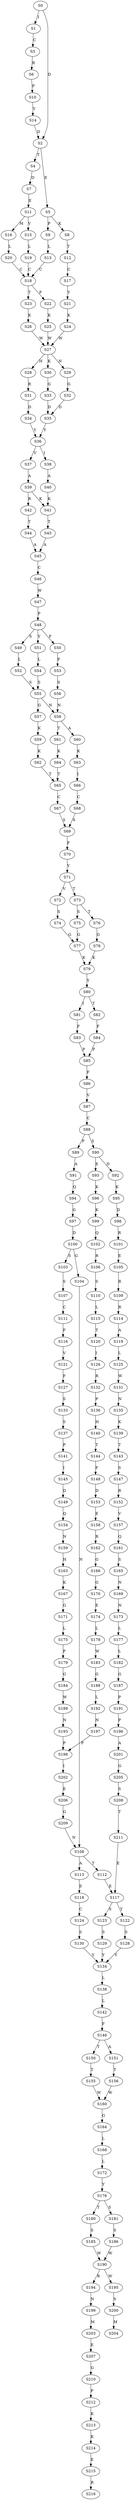 strict digraph  {
	S0 -> S1 [ label = I ];
	S0 -> S2 [ label = D ];
	S1 -> S3 [ label = C ];
	S2 -> S4 [ label = T ];
	S2 -> S5 [ label = E ];
	S3 -> S6 [ label = R ];
	S4 -> S7 [ label = D ];
	S5 -> S8 [ label = K ];
	S5 -> S9 [ label = P ];
	S6 -> S10 [ label = P ];
	S7 -> S11 [ label = E ];
	S8 -> S12 [ label = T ];
	S9 -> S13 [ label = L ];
	S10 -> S14 [ label = Y ];
	S11 -> S15 [ label = V ];
	S11 -> S16 [ label = M ];
	S12 -> S17 [ label = C ];
	S13 -> S18 [ label = C ];
	S14 -> S2 [ label = D ];
	S15 -> S19 [ label = L ];
	S16 -> S20 [ label = L ];
	S17 -> S21 [ label = Y ];
	S18 -> S22 [ label = P ];
	S18 -> S23 [ label = T ];
	S19 -> S18 [ label = C ];
	S20 -> S18 [ label = C ];
	S21 -> S24 [ label = K ];
	S22 -> S25 [ label = K ];
	S23 -> S26 [ label = K ];
	S24 -> S27 [ label = W ];
	S25 -> S27 [ label = W ];
	S26 -> S27 [ label = W ];
	S27 -> S28 [ label = H ];
	S27 -> S29 [ label = N ];
	S27 -> S30 [ label = K ];
	S28 -> S31 [ label = R ];
	S29 -> S32 [ label = G ];
	S30 -> S33 [ label = G ];
	S31 -> S34 [ label = D ];
	S32 -> S35 [ label = D ];
	S33 -> S35 [ label = D ];
	S34 -> S36 [ label = Y ];
	S35 -> S36 [ label = Y ];
	S36 -> S37 [ label = V ];
	S36 -> S38 [ label = I ];
	S37 -> S39 [ label = A ];
	S38 -> S40 [ label = A ];
	S39 -> S41 [ label = K ];
	S39 -> S42 [ label = R ];
	S40 -> S41 [ label = K ];
	S41 -> S43 [ label = T ];
	S42 -> S44 [ label = T ];
	S43 -> S45 [ label = A ];
	S44 -> S45 [ label = A ];
	S45 -> S46 [ label = C ];
	S46 -> S47 [ label = W ];
	S47 -> S48 [ label = P ];
	S48 -> S49 [ label = S ];
	S48 -> S50 [ label = F ];
	S48 -> S51 [ label = Y ];
	S49 -> S52 [ label = L ];
	S50 -> S53 [ label = F ];
	S51 -> S54 [ label = L ];
	S52 -> S55 [ label = S ];
	S53 -> S56 [ label = S ];
	S54 -> S55 [ label = S ];
	S55 -> S57 [ label = G ];
	S55 -> S58 [ label = N ];
	S56 -> S58 [ label = N ];
	S57 -> S59 [ label = K ];
	S58 -> S60 [ label = A ];
	S58 -> S61 [ label = T ];
	S59 -> S62 [ label = K ];
	S60 -> S63 [ label = K ];
	S61 -> S64 [ label = K ];
	S62 -> S65 [ label = T ];
	S63 -> S66 [ label = I ];
	S64 -> S65 [ label = T ];
	S65 -> S67 [ label = C ];
	S66 -> S68 [ label = C ];
	S67 -> S69 [ label = S ];
	S68 -> S69 [ label = S ];
	S69 -> S70 [ label = F ];
	S70 -> S71 [ label = Y ];
	S71 -> S72 [ label = V ];
	S71 -> S73 [ label = T ];
	S72 -> S74 [ label = S ];
	S73 -> S75 [ label = S ];
	S73 -> S76 [ label = T ];
	S74 -> S77 [ label = G ];
	S75 -> S77 [ label = G ];
	S76 -> S78 [ label = G ];
	S77 -> S79 [ label = K ];
	S78 -> S79 [ label = K ];
	S79 -> S80 [ label = Y ];
	S80 -> S81 [ label = I ];
	S80 -> S82 [ label = T ];
	S81 -> S83 [ label = F ];
	S82 -> S84 [ label = F ];
	S83 -> S85 [ label = P ];
	S84 -> S85 [ label = P ];
	S85 -> S86 [ label = F ];
	S86 -> S87 [ label = V ];
	S87 -> S88 [ label = C ];
	S88 -> S89 [ label = P ];
	S88 -> S90 [ label = S ];
	S89 -> S91 [ label = A ];
	S90 -> S92 [ label = D ];
	S90 -> S93 [ label = E ];
	S91 -> S94 [ label = Q ];
	S92 -> S95 [ label = K ];
	S93 -> S96 [ label = K ];
	S94 -> S97 [ label = G ];
	S95 -> S98 [ label = D ];
	S96 -> S99 [ label = K ];
	S97 -> S100 [ label = D ];
	S98 -> S101 [ label = R ];
	S99 -> S102 [ label = Q ];
	S100 -> S103 [ label = S ];
	S100 -> S104 [ label = G ];
	S101 -> S105 [ label = E ];
	S102 -> S106 [ label = R ];
	S103 -> S107 [ label = S ];
	S104 -> S108 [ label = N ];
	S105 -> S109 [ label = R ];
	S106 -> S110 [ label = S ];
	S107 -> S111 [ label = C ];
	S108 -> S112 [ label = T ];
	S108 -> S113 [ label = A ];
	S109 -> S114 [ label = R ];
	S110 -> S115 [ label = L ];
	S111 -> S116 [ label = F ];
	S112 -> S117 [ label = E ];
	S113 -> S118 [ label = E ];
	S114 -> S119 [ label = A ];
	S115 -> S120 [ label = T ];
	S116 -> S121 [ label = V ];
	S117 -> S122 [ label = Y ];
	S117 -> S123 [ label = S ];
	S118 -> S124 [ label = C ];
	S119 -> S125 [ label = L ];
	S120 -> S126 [ label = I ];
	S121 -> S127 [ label = F ];
	S122 -> S128 [ label = S ];
	S123 -> S129 [ label = S ];
	S124 -> S130 [ label = S ];
	S125 -> S131 [ label = W ];
	S126 -> S132 [ label = R ];
	S127 -> S133 [ label = S ];
	S128 -> S134 [ label = Y ];
	S129 -> S134 [ label = Y ];
	S130 -> S134 [ label = Y ];
	S131 -> S135 [ label = N ];
	S132 -> S136 [ label = P ];
	S133 -> S137 [ label = S ];
	S134 -> S138 [ label = L ];
	S135 -> S139 [ label = K ];
	S136 -> S140 [ label = H ];
	S137 -> S141 [ label = P ];
	S138 -> S142 [ label = L ];
	S139 -> S143 [ label = T ];
	S140 -> S144 [ label = T ];
	S141 -> S145 [ label = I ];
	S142 -> S146 [ label = F ];
	S143 -> S147 [ label = S ];
	S144 -> S148 [ label = F ];
	S145 -> S149 [ label = D ];
	S146 -> S150 [ label = T ];
	S146 -> S151 [ label = A ];
	S147 -> S152 [ label = R ];
	S148 -> S153 [ label = D ];
	S149 -> S154 [ label = Q ];
	S150 -> S155 [ label = T ];
	S151 -> S156 [ label = T ];
	S152 -> S157 [ label = V ];
	S153 -> S158 [ label = E ];
	S154 -> S159 [ label = N ];
	S155 -> S160 [ label = W ];
	S156 -> S160 [ label = W ];
	S157 -> S161 [ label = Q ];
	S158 -> S162 [ label = R ];
	S159 -> S163 [ label = H ];
	S160 -> S164 [ label = G ];
	S161 -> S165 [ label = S ];
	S162 -> S166 [ label = G ];
	S163 -> S167 [ label = K ];
	S164 -> S168 [ label = L ];
	S165 -> S169 [ label = N ];
	S166 -> S170 [ label = G ];
	S167 -> S171 [ label = G ];
	S168 -> S172 [ label = L ];
	S169 -> S173 [ label = N ];
	S170 -> S174 [ label = E ];
	S171 -> S175 [ label = L ];
	S172 -> S176 [ label = Y ];
	S173 -> S177 [ label = L ];
	S174 -> S178 [ label = L ];
	S175 -> S179 [ label = P ];
	S176 -> S180 [ label = T ];
	S176 -> S181 [ label = S ];
	S177 -> S182 [ label = L ];
	S178 -> S183 [ label = W ];
	S179 -> S184 [ label = G ];
	S180 -> S185 [ label = S ];
	S181 -> S186 [ label = S ];
	S182 -> S187 [ label = G ];
	S183 -> S188 [ label = G ];
	S184 -> S189 [ label = W ];
	S185 -> S190 [ label = W ];
	S186 -> S190 [ label = W ];
	S187 -> S191 [ label = P ];
	S188 -> S192 [ label = L ];
	S189 -> S193 [ label = N ];
	S190 -> S194 [ label = R ];
	S190 -> S195 [ label = W ];
	S191 -> S196 [ label = P ];
	S192 -> S197 [ label = N ];
	S193 -> S198 [ label = P ];
	S194 -> S199 [ label = N ];
	S195 -> S200 [ label = S ];
	S196 -> S201 [ label = A ];
	S197 -> S198 [ label = P ];
	S198 -> S202 [ label = I ];
	S199 -> S203 [ label = M ];
	S200 -> S204 [ label = M ];
	S201 -> S205 [ label = G ];
	S202 -> S206 [ label = E ];
	S203 -> S207 [ label = E ];
	S205 -> S208 [ label = S ];
	S206 -> S209 [ label = G ];
	S207 -> S210 [ label = G ];
	S208 -> S211 [ label = T ];
	S209 -> S108 [ label = N ];
	S210 -> S212 [ label = P ];
	S211 -> S117 [ label = E ];
	S212 -> S213 [ label = K ];
	S213 -> S214 [ label = K ];
	S214 -> S215 [ label = E ];
	S215 -> S216 [ label = R ];
}
